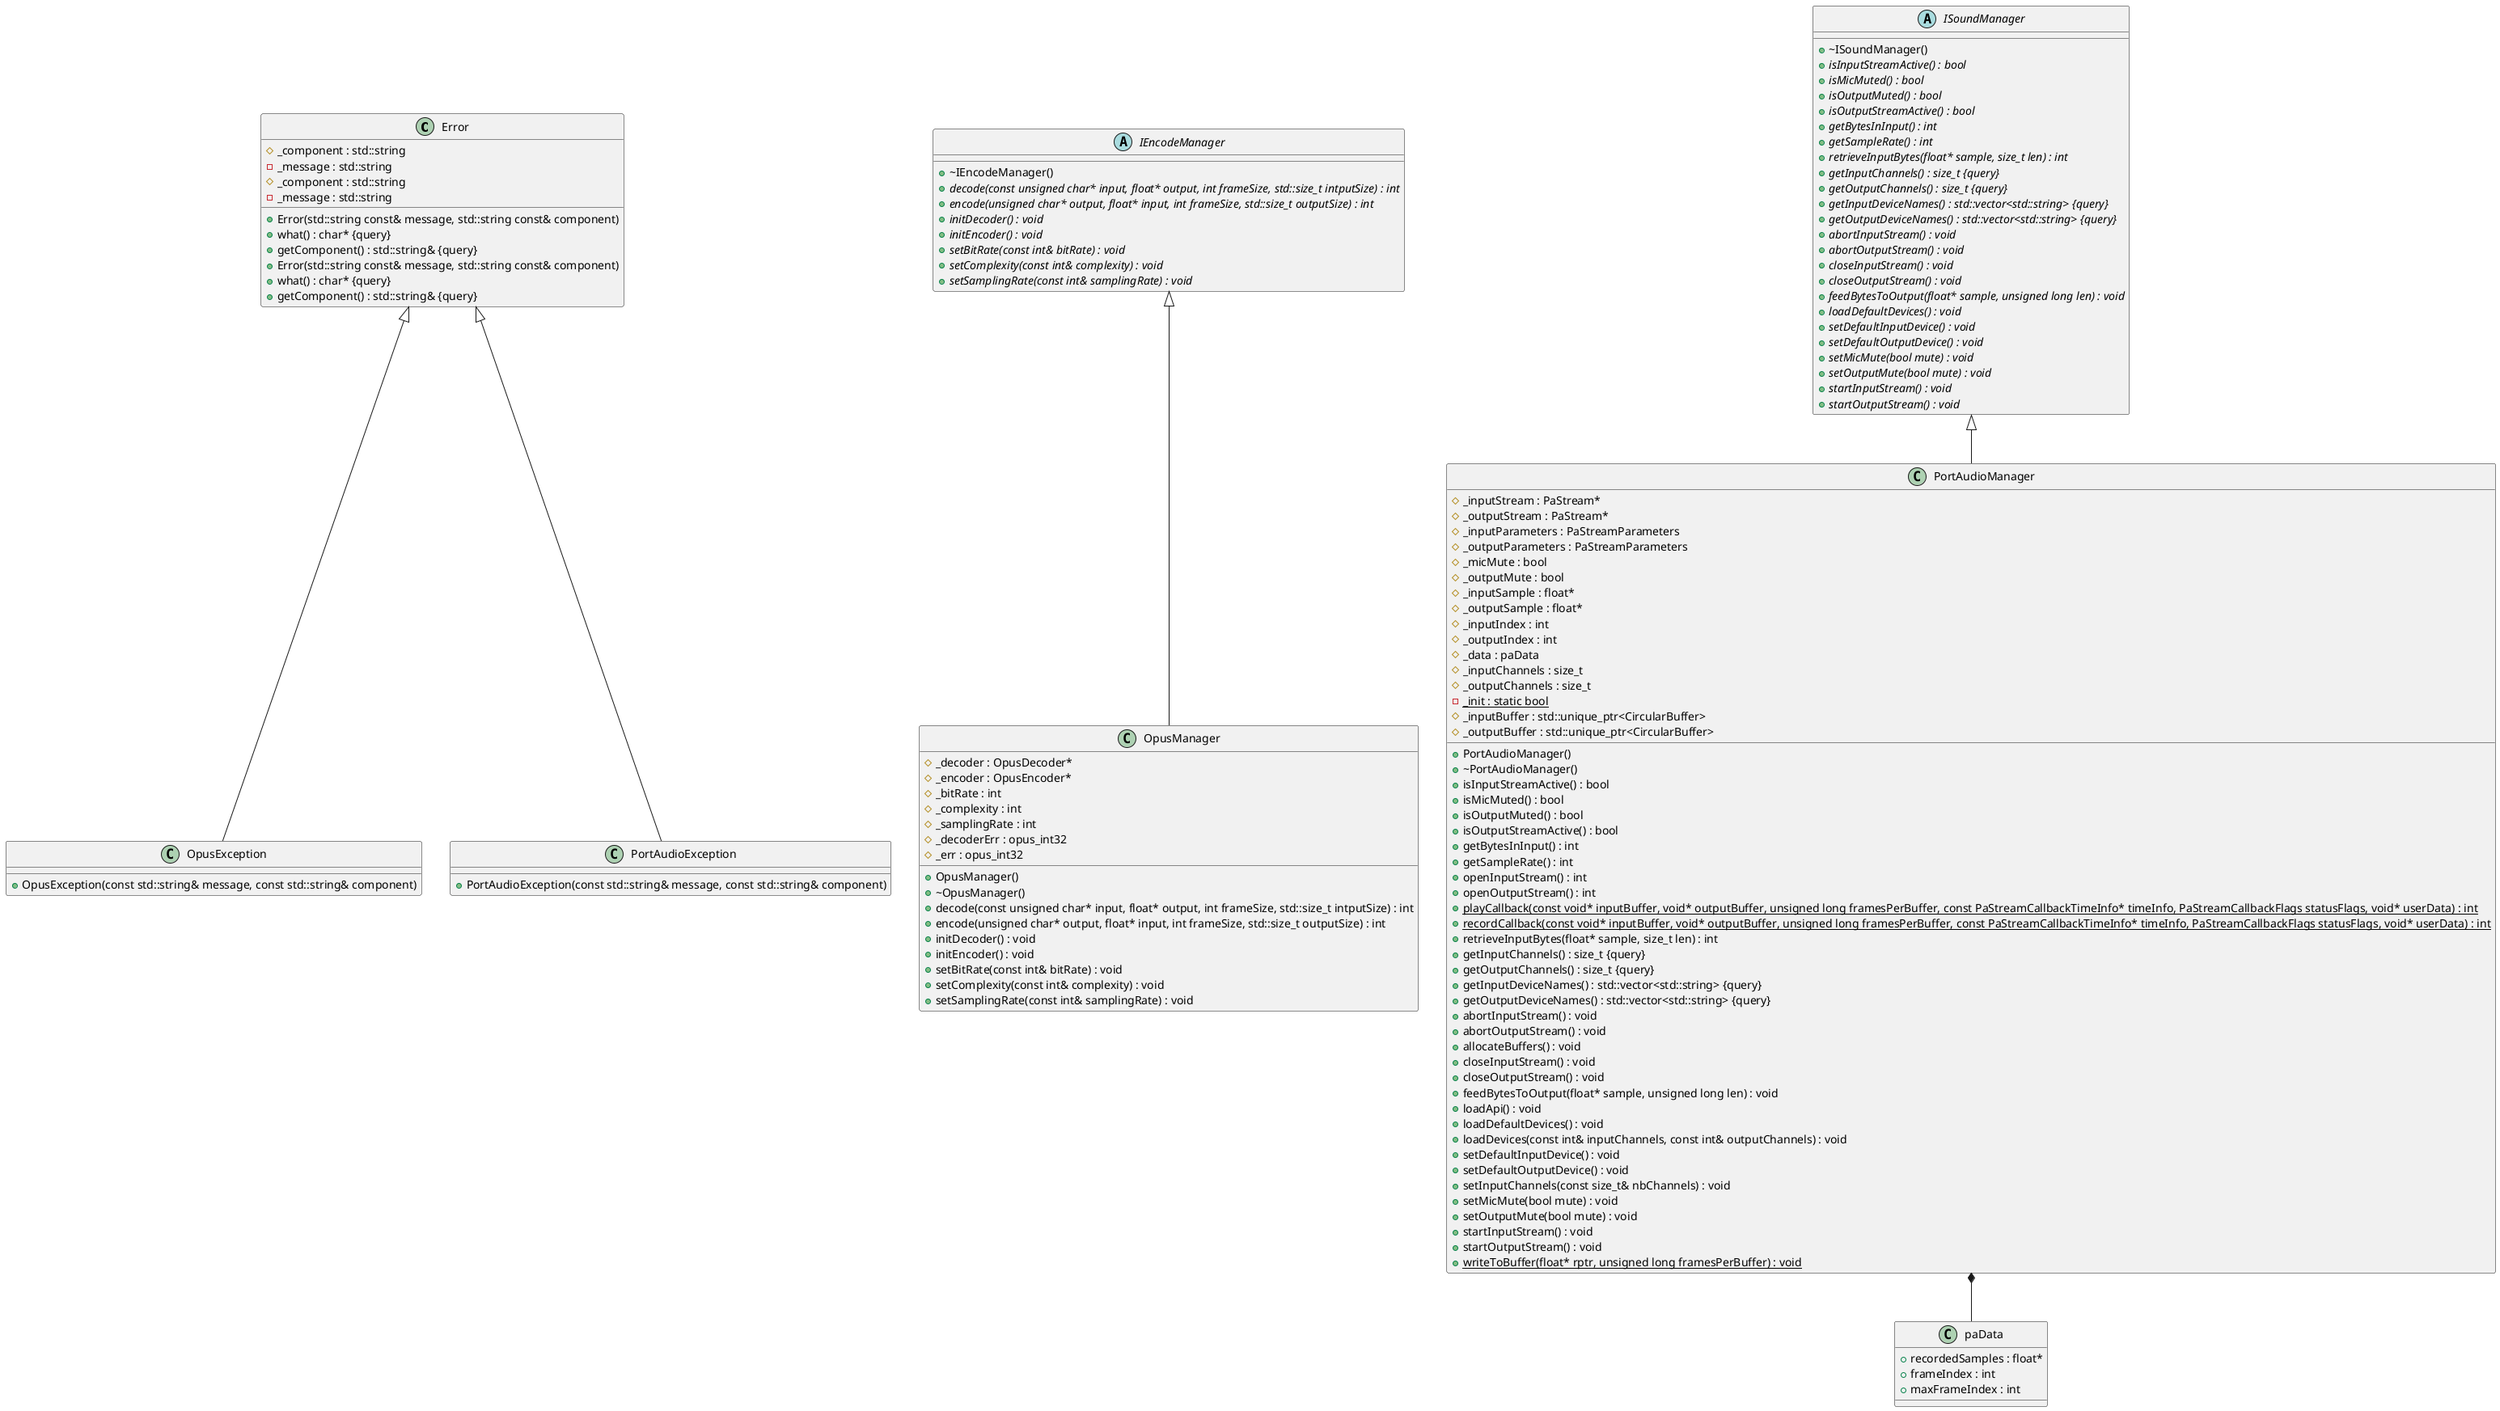 @startuml





/' Objects '/

class Error {
	+Error(std::string const& message, std::string const& component)
	+what() : char* {query}
	#_component : std::string
	-_message : std::string
	+getComponent() : std::string& {query}
}


class Error {
	+Error(std::string const& message, std::string const& component)
	+what() : char* {query}
	#_component : std::string
	-_message : std::string
	+getComponent() : std::string& {query}
}


abstract class IEncodeManager {
	+~IEncodeManager()
	+{abstract} decode(const unsigned char* input, float* output, int frameSize, std::size_t intputSize) : int
	+{abstract} encode(unsigned char* output, float* input, int frameSize, std::size_t outputSize) : int
	+{abstract} initDecoder() : void
	+{abstract} initEncoder() : void
	+{abstract} setBitRate(const int& bitRate) : void
	+{abstract} setComplexity(const int& complexity) : void
	+{abstract} setSamplingRate(const int& samplingRate) : void
}


abstract class ISoundManager {
	+~ISoundManager()
	+{abstract} isInputStreamActive() : bool
	+{abstract} isMicMuted() : bool
	+{abstract} isOutputMuted() : bool
	+{abstract} isOutputStreamActive() : bool
	+{abstract} getBytesInInput() : int
	+{abstract} getSampleRate() : int
	+{abstract} retrieveInputBytes(float* sample, size_t len) : int
	+{abstract} getInputChannels() : size_t {query}
	+{abstract} getOutputChannels() : size_t {query}
	+{abstract} getInputDeviceNames() : std::vector<std::string> {query}
	+{abstract} getOutputDeviceNames() : std::vector<std::string> {query}
	+{abstract} abortInputStream() : void
	+{abstract} abortOutputStream() : void
	+{abstract} closeInputStream() : void
	+{abstract} closeOutputStream() : void
	+{abstract} feedBytesToOutput(float* sample, unsigned long len) : void
	+{abstract} loadDefaultDevices() : void
	+{abstract} setDefaultInputDevice() : void
	+{abstract} setDefaultOutputDevice() : void
	+{abstract} setMicMute(bool mute) : void
	+{abstract} setOutputMute(bool mute) : void
	+{abstract} startInputStream() : void
	+{abstract} startOutputStream() : void
}


class OpusException {
	+OpusException(const std::string& message, const std::string& component)
}


class OpusManager {
	+OpusManager()
	+~OpusManager()
	#_decoder : OpusDecoder*
	#_encoder : OpusEncoder*
	#_bitRate : int
	#_complexity : int
	#_samplingRate : int
	+decode(const unsigned char* input, float* output, int frameSize, std::size_t intputSize) : int
	+encode(unsigned char* output, float* input, int frameSize, std::size_t outputSize) : int
	#_decoderErr : opus_int32
	#_err : opus_int32
	+initDecoder() : void
	+initEncoder() : void
	+setBitRate(const int& bitRate) : void
	+setComplexity(const int& complexity) : void
	+setSamplingRate(const int& samplingRate) : void
}


class PortAudioException {
	+PortAudioException(const std::string& message, const std::string& component)
}


class PortAudioManager {
	+PortAudioManager()
	+~PortAudioManager()
	#_inputStream : PaStream*
	#_outputStream : PaStream*
	#_inputParameters : PaStreamParameters
	#_outputParameters : PaStreamParameters
	#_micMute : bool
	#_outputMute : bool
	+isInputStreamActive() : bool
	+isMicMuted() : bool
	+isOutputMuted() : bool
	+isOutputStreamActive() : bool
	#_inputSample : float*
	#_outputSample : float*
	#_inputIndex : int
	#_outputIndex : int
	+getBytesInInput() : int
	+getSampleRate() : int
	+openInputStream() : int
	+openOutputStream() : int
	+{static} playCallback(const void* inputBuffer, void* outputBuffer, unsigned long framesPerBuffer, const PaStreamCallbackTimeInfo* timeInfo, PaStreamCallbackFlags statusFlags, void* userData) : int
	+{static} recordCallback(const void* inputBuffer, void* outputBuffer, unsigned long framesPerBuffer, const PaStreamCallbackTimeInfo* timeInfo, PaStreamCallbackFlags statusFlags, void* userData) : int
	+retrieveInputBytes(float* sample, size_t len) : int
	#_data : paData
	#_inputChannels : size_t
	#_outputChannels : size_t
	+getInputChannels() : size_t {query}
	+getOutputChannels() : size_t {query}
	-{static} _init : static bool
	#_inputBuffer : std::unique_ptr<CircularBuffer>
	#_outputBuffer : std::unique_ptr<CircularBuffer>
	+getInputDeviceNames() : std::vector<std::string> {query}
	+getOutputDeviceNames() : std::vector<std::string> {query}
	+abortInputStream() : void
	+abortOutputStream() : void
	+allocateBuffers() : void
	+closeInputStream() : void
	+closeOutputStream() : void
	+feedBytesToOutput(float* sample, unsigned long len) : void
	+loadApi() : void
	+loadDefaultDevices() : void
	+loadDevices(const int& inputChannels, const int& outputChannels) : void
	+setDefaultInputDevice() : void
	+setDefaultOutputDevice() : void
	+setInputChannels(const size_t& nbChannels) : void
	+setMicMute(bool mute) : void
	+setOutputMute(bool mute) : void
	+startInputStream() : void
	+startOutputStream() : void
	+{static} writeToBuffer(float* rptr, unsigned long framesPerBuffer) : void
}


class paData {
	+recordedSamples : float*
	+frameIndex : int
	+maxFrameIndex : int
}





/' Inheritance relationships '/

.Error <|-- .OpusException


.Error <|-- .PortAudioException


.IEncodeManager <|-- .OpusManager


.ISoundManager <|-- .PortAudioManager





/' Aggregation relationships '/

.PortAudioManager *-- .paData






/' Nested objects '/



@enduml
